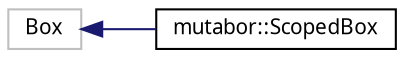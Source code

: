 digraph "Grafische Darstellung der Klassenhierarchie"
{
  edge [fontname="Sans",fontsize="10",labelfontname="Sans",labelfontsize="10"];
  node [fontname="Sans",fontsize="10",shape=record];
  rankdir="LR";
  Node398 [label="Box",height=0.2,width=0.4,color="grey75", fillcolor="white", style="filled"];
  Node398 -> Node0 [dir="back",color="midnightblue",fontsize="10",style="solid",fontname="Sans"];
  Node0 [label="mutabor::ScopedBox",height=0.2,width=0.4,color="black", fillcolor="white", style="filled",URL="$da/dad/classmutabor_1_1ScopedBox.html"];
}
